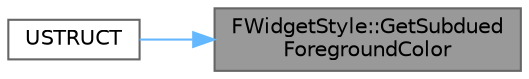 digraph "FWidgetStyle::GetSubduedForegroundColor"
{
 // INTERACTIVE_SVG=YES
 // LATEX_PDF_SIZE
  bgcolor="transparent";
  edge [fontname=Helvetica,fontsize=10,labelfontname=Helvetica,labelfontsize=10];
  node [fontname=Helvetica,fontsize=10,shape=box,height=0.2,width=0.4];
  rankdir="RL";
  Node1 [id="Node000001",label="FWidgetStyle::GetSubdued\lForegroundColor",height=0.2,width=0.4,color="gray40", fillcolor="grey60", style="filled", fontcolor="black",tooltip="Gets the style's subdued color."];
  Node1 -> Node2 [id="edge1_Node000001_Node000002",dir="back",color="steelblue1",style="solid",tooltip=" "];
  Node2 [id="Node000002",label="USTRUCT",height=0.2,width=0.4,color="grey40", fillcolor="white", style="filled",URL="$d1/dc5/SlateColor_8h.html#a8eee5aa74dda1870e90152353cc35acb",tooltip="A Slate color can be a directly specified value, or the color can be pulled from a WidgetStyle."];
}
